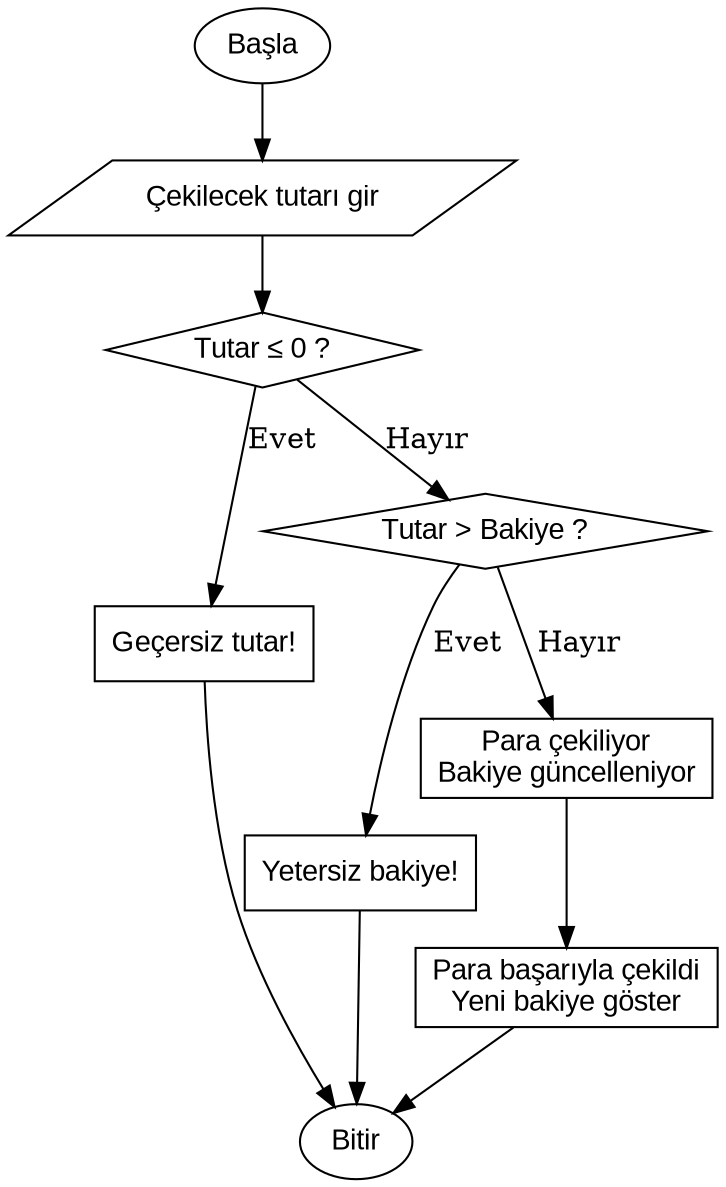 digraph ATM_Para_Cekme {
    rankdir=TB;
    node [shape=box, fontname="Arial"];

    Start [label="Başla", shape=oval];
    Input [label="Çekilecek tutarı gir", shape=parallelogram];
    CheckNegative [label="Tutar ≤ 0 ?", shape=diamond];
    InvalidAmount [label="Geçersiz tutar!", shape=box];
    CheckBalance [label="Tutar > Bakiye ?", shape=diamond];
    Insufficient [label="Yetersiz bakiye!", shape=box];
    Withdraw [label="Para çekiliyor\nBakiye güncelleniyor", shape=box];
    ShowSuccess [label="Para başarıyla çekildi\nYeni bakiye göster", shape=box];
    End [label="Bitir", shape=oval];

    // Akış bağlantıları
    Start -> Input;
    Input -> CheckNegative;

    CheckNegative -> InvalidAmount [label="Evet"];
    InvalidAmount -> End;

    CheckNegative -> CheckBalance [label="Hayır"];
    CheckBalance -> Insufficient [label="Evet"];
    Insufficient -> End;

    CheckBalance -> Withdraw [label="Hayır"];
    Withdraw -> ShowSuccess;
    ShowSuccess -> End;
}

